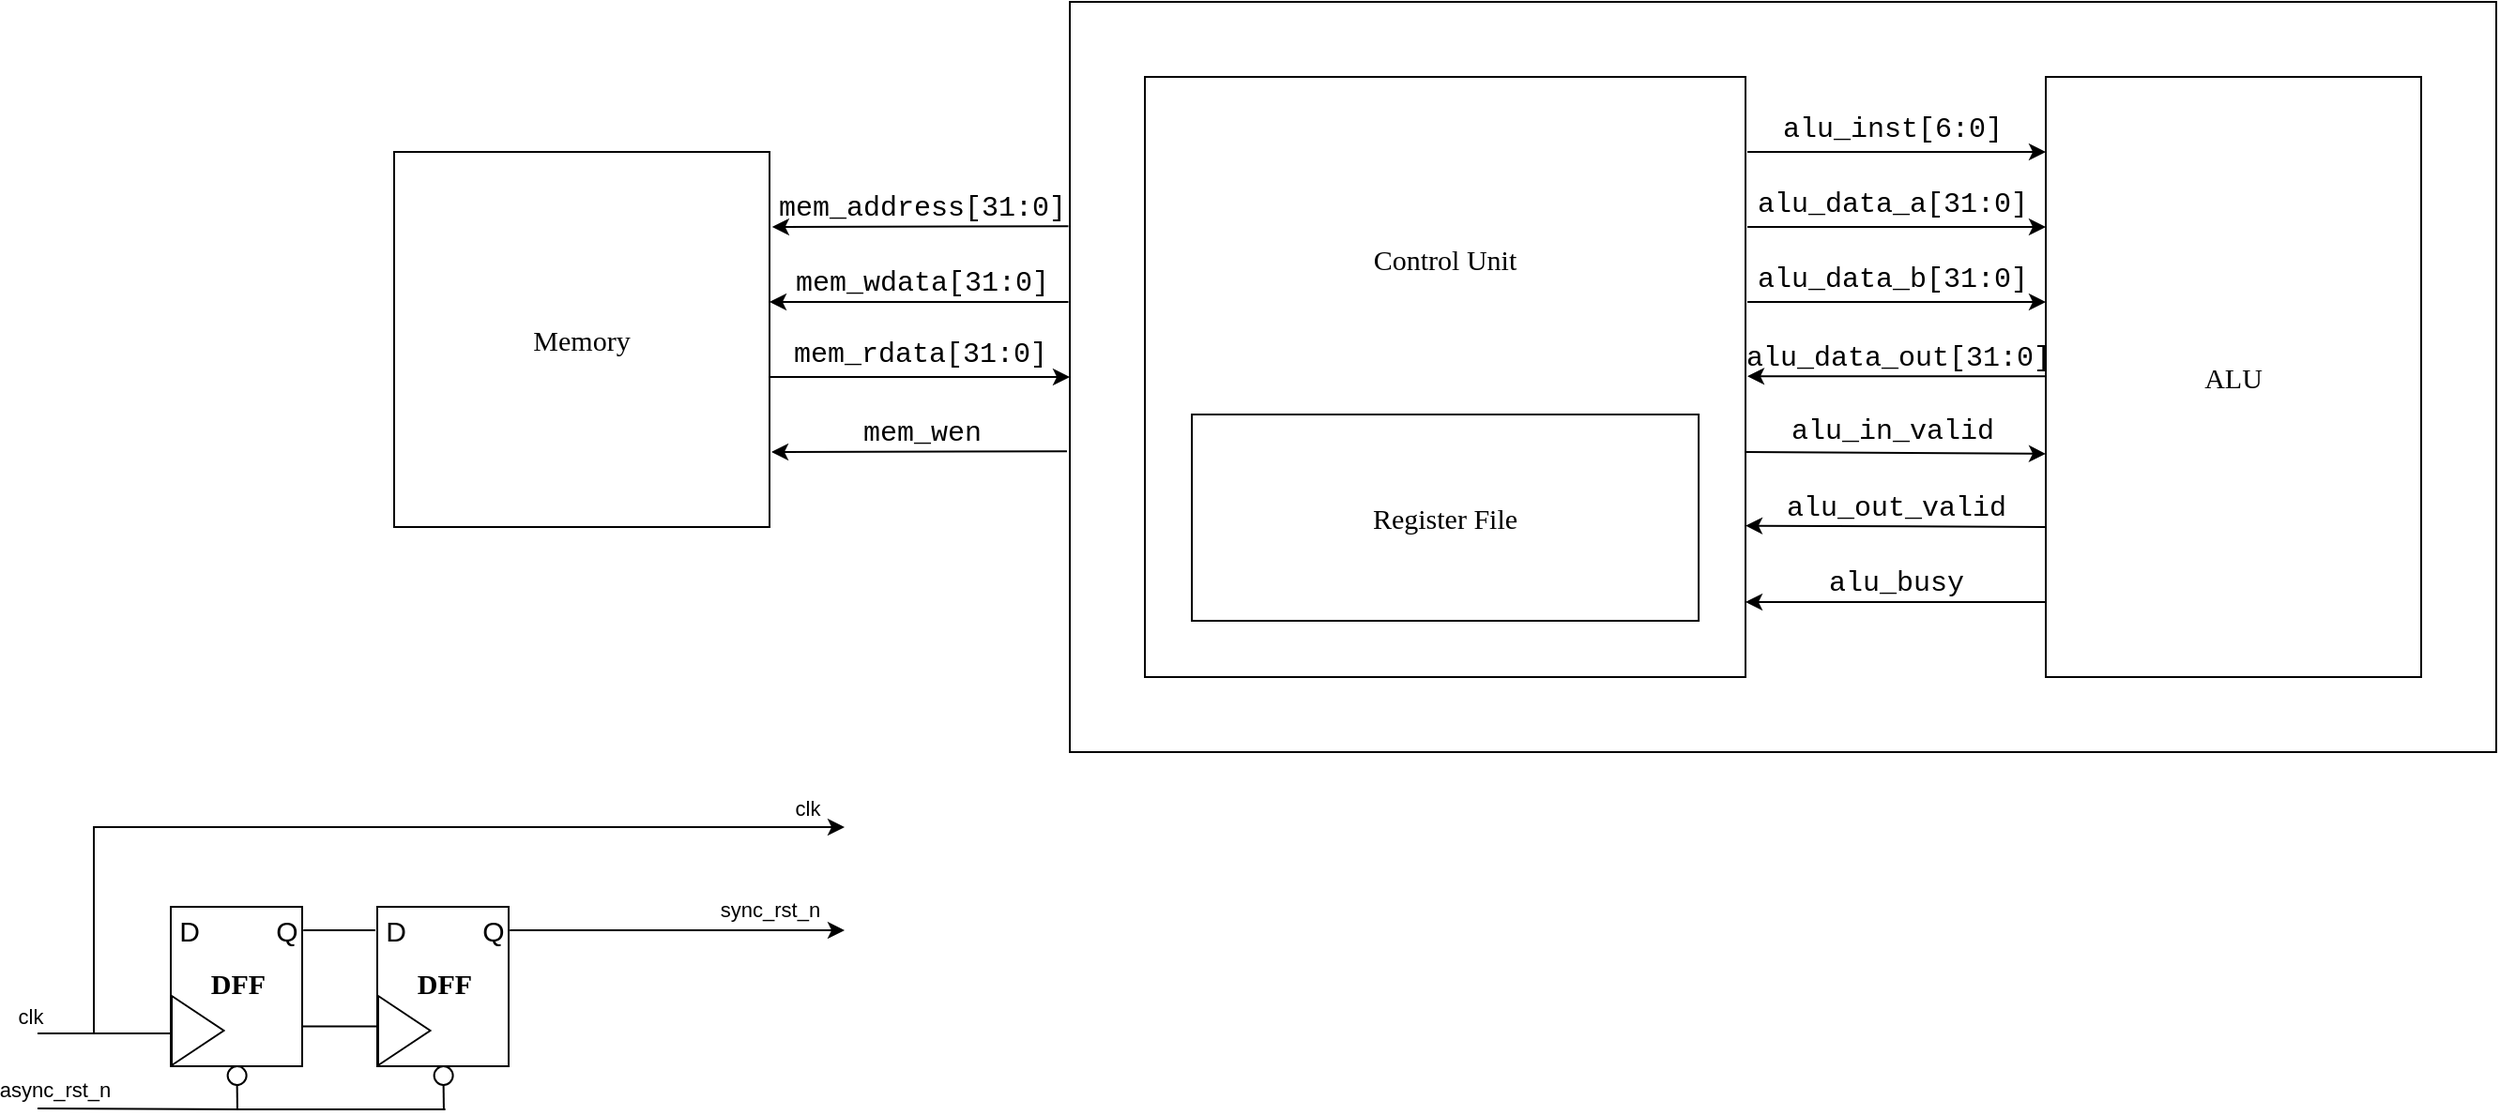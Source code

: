 <mxfile version="28.0.3" pages="2">
  <diagram name="Block Diagram" id="QcpKGnwwoArTGRbfNdWW">
    <mxGraphModel dx="2040" dy="675" grid="1" gridSize="10" guides="1" tooltips="1" connect="1" arrows="1" fold="1" page="1" pageScale="1" pageWidth="827" pageHeight="1169" math="0" shadow="0">
      <root>
        <mxCell id="0" />
        <mxCell id="1" parent="0" />
        <mxCell id="NwbfpjtBYrkbk4RMzC7q-35" value="" style="rounded=0;whiteSpace=wrap;html=1;fillColor=none;" vertex="1" parent="1">
          <mxGeometry x="-240" y="280" width="760" height="400" as="geometry" />
        </mxCell>
        <mxCell id="T2J0PPwgUDi-UGpcps89-8" value="&lt;font face=&quot;Times New Roman&quot; style=&quot;font-size: 15px;&quot;&gt;Memory&lt;/font&gt;" style="rounded=0;whiteSpace=wrap;html=1;fillColor=none;" vertex="1" parent="1">
          <mxGeometry x="-600" y="360" width="200" height="200" as="geometry" />
        </mxCell>
        <mxCell id="DY3-2yfPcZDpUx0qcLoC-1" value="&lt;font face=&quot;Times New Roman&quot; style=&quot;font-size: 15px;&quot;&gt;Control Uni&lt;/font&gt;&lt;span style=&quot;background-color: transparent; color: light-dark(rgb(0, 0, 0), rgb(255, 255, 255)); font-family: &amp;quot;Times New Roman&amp;quot;; font-size: 15px;&quot;&gt;t&lt;/span&gt;&lt;div&gt;&lt;span style=&quot;background-color: transparent; color: light-dark(rgb(0, 0, 0), rgb(255, 255, 255)); font-family: &amp;quot;Times New Roman&amp;quot;; font-size: 15px;&quot;&gt;&lt;br&gt;&lt;/span&gt;&lt;/div&gt;&lt;div&gt;&lt;span style=&quot;background-color: transparent; color: light-dark(rgb(0, 0, 0), rgb(255, 255, 255)); font-family: &amp;quot;Times New Roman&amp;quot;; font-size: 15px;&quot;&gt;&lt;br&gt;&lt;/span&gt;&lt;/div&gt;&lt;div&gt;&lt;span style=&quot;background-color: transparent; color: light-dark(rgb(0, 0, 0), rgb(255, 255, 255)); font-family: &amp;quot;Times New Roman&amp;quot;; font-size: 15px;&quot;&gt;&lt;br&gt;&lt;/span&gt;&lt;/div&gt;&lt;div&gt;&lt;span style=&quot;background-color: transparent; color: light-dark(rgb(0, 0, 0), rgb(255, 255, 255)); font-family: &amp;quot;Times New Roman&amp;quot;; font-size: 15px;&quot;&gt;&lt;br&gt;&lt;/span&gt;&lt;/div&gt;&lt;div&gt;&lt;span style=&quot;background-color: transparent; color: light-dark(rgb(0, 0, 0), rgb(255, 255, 255)); font-family: &amp;quot;Times New Roman&amp;quot;; font-size: 15px;&quot;&gt;&lt;br&gt;&lt;/span&gt;&lt;/div&gt;&lt;div&gt;&lt;span style=&quot;background-color: transparent; color: light-dark(rgb(0, 0, 0), rgb(255, 255, 255)); font-family: &amp;quot;Times New Roman&amp;quot;; font-size: 15px;&quot;&gt;&lt;br&gt;&lt;/span&gt;&lt;/div&gt;&lt;div&gt;&lt;span style=&quot;background-color: transparent; color: light-dark(rgb(0, 0, 0), rgb(255, 255, 255)); font-family: &amp;quot;Times New Roman&amp;quot;; font-size: 15px;&quot;&gt;&lt;br&gt;&lt;/span&gt;&lt;/div&gt;" style="rounded=0;whiteSpace=wrap;html=1;fillColor=none;" vertex="1" parent="1">
          <mxGeometry x="-200" y="320" width="320" height="320" as="geometry" />
        </mxCell>
        <mxCell id="DY3-2yfPcZDpUx0qcLoC-2" value="&lt;font face=&quot;Times New Roman&quot; style=&quot;font-size: 15px;&quot;&gt;Register File&lt;/font&gt;" style="rounded=0;whiteSpace=wrap;html=1;fillColor=none;" vertex="1" parent="1">
          <mxGeometry x="-174.96" y="500" width="270" height="110" as="geometry" />
        </mxCell>
        <mxCell id="DY3-2yfPcZDpUx0qcLoC-3" value="&lt;font face=&quot;Times New Roman&quot; style=&quot;font-size: 15px;&quot;&gt;ALU&lt;/font&gt;" style="rounded=0;whiteSpace=wrap;html=1;fillColor=none;" vertex="1" parent="1">
          <mxGeometry x="280" y="320" width="200" height="320" as="geometry" />
        </mxCell>
        <mxCell id="NwbfpjtBYrkbk4RMzC7q-1" value="" style="endArrow=classic;html=1;rounded=0;entryX=1.007;entryY=0.2;entryDx=0;entryDy=0;entryPerimeter=0;exitX=-0.001;exitY=0.299;exitDx=0;exitDy=0;exitPerimeter=0;" edge="1" parent="1" source="NwbfpjtBYrkbk4RMzC7q-35" target="T2J0PPwgUDi-UGpcps89-8">
          <mxGeometry width="50" height="50" relative="1" as="geometry">
            <mxPoint x="-250" y="410" as="sourcePoint" />
            <mxPoint x="-230" y="350" as="targetPoint" />
          </mxGeometry>
        </mxCell>
        <mxCell id="NwbfpjtBYrkbk4RMzC7q-2" value="mem_address[31:0]" style="edgeLabel;html=1;align=center;verticalAlign=middle;resizable=0;points=[];labelBackgroundColor=none;fontSize=15;fontFamily=Courier New;" vertex="1" connectable="0" parent="NwbfpjtBYrkbk4RMzC7q-1">
          <mxGeometry x="0.474" y="2" relative="1" as="geometry">
            <mxPoint x="38" y="-12" as="offset" />
          </mxGeometry>
        </mxCell>
        <mxCell id="NwbfpjtBYrkbk4RMzC7q-3" value="" style="endArrow=classic;html=1;rounded=0;entryX=1.007;entryY=0.2;entryDx=0;entryDy=0;entryPerimeter=0;exitX=-0.001;exitY=0.4;exitDx=0;exitDy=0;exitPerimeter=0;" edge="1" parent="1" source="NwbfpjtBYrkbk4RMzC7q-35">
          <mxGeometry width="50" height="50" relative="1" as="geometry">
            <mxPoint x="-281" y="440" as="sourcePoint" />
            <mxPoint x="-400" y="440" as="targetPoint" />
          </mxGeometry>
        </mxCell>
        <mxCell id="NwbfpjtBYrkbk4RMzC7q-4" value="mem_wdata[31:0]" style="edgeLabel;html=1;align=center;verticalAlign=middle;resizable=0;points=[];labelBackgroundColor=none;fontSize=15;fontFamily=Courier New;" vertex="1" connectable="0" parent="NwbfpjtBYrkbk4RMzC7q-3">
          <mxGeometry x="0.474" y="2" relative="1" as="geometry">
            <mxPoint x="39" y="-12" as="offset" />
          </mxGeometry>
        </mxCell>
        <mxCell id="NwbfpjtBYrkbk4RMzC7q-5" value="" style="endArrow=classic;html=1;rounded=0;entryX=0;entryY=0.5;entryDx=0;entryDy=0;" edge="1" parent="1" target="NwbfpjtBYrkbk4RMzC7q-35">
          <mxGeometry width="50" height="50" relative="1" as="geometry">
            <mxPoint x="-400" y="480" as="sourcePoint" />
            <mxPoint x="-281" y="480" as="targetPoint" />
          </mxGeometry>
        </mxCell>
        <mxCell id="NwbfpjtBYrkbk4RMzC7q-6" value="mem_rdata[31:0]" style="edgeLabel;html=1;align=center;verticalAlign=middle;resizable=0;points=[];labelBackgroundColor=none;fontSize=15;fontFamily=Courier New;" vertex="1" connectable="0" parent="NwbfpjtBYrkbk4RMzC7q-5">
          <mxGeometry x="0.474" y="2" relative="1" as="geometry">
            <mxPoint x="-38" y="-10" as="offset" />
          </mxGeometry>
        </mxCell>
        <mxCell id="NwbfpjtBYrkbk4RMzC7q-7" value="" style="endArrow=classic;html=1;rounded=0;entryX=1.007;entryY=0.2;entryDx=0;entryDy=0;entryPerimeter=0;exitX=-0.002;exitY=0.599;exitDx=0;exitDy=0;exitPerimeter=0;" edge="1" parent="1" source="NwbfpjtBYrkbk4RMzC7q-35">
          <mxGeometry width="50" height="50" relative="1" as="geometry">
            <mxPoint x="-250" y="520" as="sourcePoint" />
            <mxPoint x="-399" y="520" as="targetPoint" />
          </mxGeometry>
        </mxCell>
        <mxCell id="NwbfpjtBYrkbk4RMzC7q-8" value="mem_wen" style="edgeLabel;html=1;align=center;verticalAlign=middle;resizable=0;points=[];labelBackgroundColor=none;fontSize=15;fontFamily=Courier New;" vertex="1" connectable="0" parent="NwbfpjtBYrkbk4RMzC7q-7">
          <mxGeometry x="0.474" y="2" relative="1" as="geometry">
            <mxPoint x="38" y="-12" as="offset" />
          </mxGeometry>
        </mxCell>
        <mxCell id="NwbfpjtBYrkbk4RMzC7q-14" value="" style="endArrow=classic;html=1;rounded=0;entryX=0;entryY=0.5;entryDx=0;entryDy=0;" edge="1" parent="1">
          <mxGeometry width="50" height="50" relative="1" as="geometry">
            <mxPoint x="120" y="520" as="sourcePoint" />
            <mxPoint x="280" y="520.95" as="targetPoint" />
          </mxGeometry>
        </mxCell>
        <mxCell id="NwbfpjtBYrkbk4RMzC7q-15" value="alu_in_valid" style="edgeLabel;html=1;align=center;verticalAlign=middle;resizable=0;points=[];labelBackgroundColor=none;fontSize=15;fontFamily=Courier New;" vertex="1" connectable="0" parent="NwbfpjtBYrkbk4RMzC7q-14">
          <mxGeometry x="0.474" y="2" relative="1" as="geometry">
            <mxPoint x="-40" y="-10" as="offset" />
          </mxGeometry>
        </mxCell>
        <mxCell id="NwbfpjtBYrkbk4RMzC7q-16" value="" style="endArrow=classic;html=1;rounded=0;entryX=1.007;entryY=0.2;entryDx=0;entryDy=0;entryPerimeter=0;exitX=0;exitY=0.622;exitDx=0;exitDy=0;exitPerimeter=0;" edge="1" parent="1">
          <mxGeometry width="50" height="50" relative="1" as="geometry">
            <mxPoint x="280" y="479.6" as="sourcePoint" />
            <mxPoint x="121" y="479.61" as="targetPoint" />
          </mxGeometry>
        </mxCell>
        <mxCell id="NwbfpjtBYrkbk4RMzC7q-17" value="alu_data_out[31:0]" style="edgeLabel;html=1;align=center;verticalAlign=middle;resizable=0;points=[];labelBackgroundColor=none;fontSize=15;fontFamily=Courier New;" vertex="1" connectable="0" parent="NwbfpjtBYrkbk4RMzC7q-16">
          <mxGeometry x="0.474" y="2" relative="1" as="geometry">
            <mxPoint x="38" y="-12" as="offset" />
          </mxGeometry>
        </mxCell>
        <mxCell id="NwbfpjtBYrkbk4RMzC7q-18" value="" style="endArrow=classic;html=1;rounded=0;entryX=0;entryY=0.125;entryDx=0;entryDy=0;entryPerimeter=0;" edge="1" parent="1" target="DY3-2yfPcZDpUx0qcLoC-3">
          <mxGeometry width="50" height="50" relative="1" as="geometry">
            <mxPoint x="121" y="360" as="sourcePoint" />
            <mxPoint x="240" y="360" as="targetPoint" />
          </mxGeometry>
        </mxCell>
        <mxCell id="NwbfpjtBYrkbk4RMzC7q-19" value="alu_inst[6:0]" style="edgeLabel;html=1;align=center;verticalAlign=middle;resizable=0;points=[];labelBackgroundColor=none;fontSize=15;fontFamily=Courier New;" vertex="1" connectable="0" parent="NwbfpjtBYrkbk4RMzC7q-18">
          <mxGeometry x="0.474" y="2" relative="1" as="geometry">
            <mxPoint x="-40" y="-10" as="offset" />
          </mxGeometry>
        </mxCell>
        <mxCell id="NwbfpjtBYrkbk4RMzC7q-23" value="" style="endArrow=classic;html=1;rounded=0;entryX=0;entryY=0.25;entryDx=0;entryDy=0;" edge="1" parent="1" target="DY3-2yfPcZDpUx0qcLoC-3">
          <mxGeometry width="50" height="50" relative="1" as="geometry">
            <mxPoint x="121" y="400" as="sourcePoint" />
            <mxPoint x="240" y="400" as="targetPoint" />
          </mxGeometry>
        </mxCell>
        <mxCell id="NwbfpjtBYrkbk4RMzC7q-24" value="alu_data_a[31:0]" style="edgeLabel;html=1;align=center;verticalAlign=middle;resizable=0;points=[];labelBackgroundColor=none;fontSize=15;fontFamily=Courier New;" vertex="1" connectable="0" parent="NwbfpjtBYrkbk4RMzC7q-23">
          <mxGeometry x="0.474" y="2" relative="1" as="geometry">
            <mxPoint x="-40" y="-10" as="offset" />
          </mxGeometry>
        </mxCell>
        <mxCell id="NwbfpjtBYrkbk4RMzC7q-25" value="" style="endArrow=classic;html=1;rounded=0;entryX=0;entryY=0.375;entryDx=0;entryDy=0;entryPerimeter=0;" edge="1" parent="1" target="DY3-2yfPcZDpUx0qcLoC-3">
          <mxGeometry width="50" height="50" relative="1" as="geometry">
            <mxPoint x="121" y="440" as="sourcePoint" />
            <mxPoint x="240" y="440" as="targetPoint" />
          </mxGeometry>
        </mxCell>
        <mxCell id="NwbfpjtBYrkbk4RMzC7q-26" value="alu_data_b[31:0]" style="edgeLabel;html=1;align=center;verticalAlign=middle;resizable=0;points=[];labelBackgroundColor=none;fontSize=15;fontFamily=Courier New;" vertex="1" connectable="0" parent="NwbfpjtBYrkbk4RMzC7q-25">
          <mxGeometry x="0.474" y="2" relative="1" as="geometry">
            <mxPoint x="-40" y="-10" as="offset" />
          </mxGeometry>
        </mxCell>
        <mxCell id="NwbfpjtBYrkbk4RMzC7q-29" value="" style="endArrow=classic;html=1;rounded=0;entryX=1.007;entryY=0.2;entryDx=0;entryDy=0;entryPerimeter=0;exitX=0;exitY=0.75;exitDx=0;exitDy=0;" edge="1" parent="1" source="DY3-2yfPcZDpUx0qcLoC-3">
          <mxGeometry width="50" height="50" relative="1" as="geometry">
            <mxPoint x="239" y="559.31" as="sourcePoint" />
            <mxPoint x="120" y="559.31" as="targetPoint" />
          </mxGeometry>
        </mxCell>
        <mxCell id="NwbfpjtBYrkbk4RMzC7q-30" value="alu_out_valid" style="edgeLabel;html=1;align=center;verticalAlign=middle;resizable=0;points=[];labelBackgroundColor=none;fontSize=15;fontFamily=Courier New;" vertex="1" connectable="0" parent="NwbfpjtBYrkbk4RMzC7q-29">
          <mxGeometry x="0.474" y="2" relative="1" as="geometry">
            <mxPoint x="38" y="-12" as="offset" />
          </mxGeometry>
        </mxCell>
        <mxCell id="NwbfpjtBYrkbk4RMzC7q-31" value="" style="endArrow=classic;html=1;rounded=0;entryX=1.007;entryY=0.2;entryDx=0;entryDy=0;entryPerimeter=0;exitX=0;exitY=0.875;exitDx=0;exitDy=0;exitPerimeter=0;" edge="1" parent="1" source="DY3-2yfPcZDpUx0qcLoC-3">
          <mxGeometry width="50" height="50" relative="1" as="geometry">
            <mxPoint x="239" y="600" as="sourcePoint" />
            <mxPoint x="120" y="600" as="targetPoint" />
          </mxGeometry>
        </mxCell>
        <mxCell id="NwbfpjtBYrkbk4RMzC7q-32" value="alu_busy" style="edgeLabel;html=1;align=center;verticalAlign=middle;resizable=0;points=[];labelBackgroundColor=none;fontSize=15;fontFamily=Courier New;" vertex="1" connectable="0" parent="NwbfpjtBYrkbk4RMzC7q-31">
          <mxGeometry x="0.474" y="2" relative="1" as="geometry">
            <mxPoint x="38" y="-12" as="offset" />
          </mxGeometry>
        </mxCell>
        <mxCell id="NwbfpjtBYrkbk4RMzC7q-41" value="" style="group" vertex="1" connectable="0" parent="1">
          <mxGeometry x="-719" y="760" width="70.62" height="87.5" as="geometry" />
        </mxCell>
        <mxCell id="NwbfpjtBYrkbk4RMzC7q-36" value="" style="rounded=0;whiteSpace=wrap;html=1;rotation=90;fillColor=none;" vertex="1" parent="NwbfpjtBYrkbk4RMzC7q-41">
          <mxGeometry x="-7.5" y="10" width="85" height="70" as="geometry" />
        </mxCell>
        <mxCell id="NwbfpjtBYrkbk4RMzC7q-65" style="edgeStyle=orthogonalEdgeStyle;rounded=0;orthogonalLoop=1;jettySize=auto;html=1;exitX=0;exitY=0.5;exitDx=0;exitDy=0;" edge="1" parent="NwbfpjtBYrkbk4RMzC7q-41" source="NwbfpjtBYrkbk4RMzC7q-37">
          <mxGeometry relative="1" as="geometry">
            <mxPoint x="359" y="-40" as="targetPoint" />
            <Array as="points">
              <mxPoint x="1" y="70" />
              <mxPoint x="-41" y="70" />
              <mxPoint x="-41" y="-40" />
            </Array>
          </mxGeometry>
        </mxCell>
        <mxCell id="NwbfpjtBYrkbk4RMzC7q-66" value="clk" style="edgeLabel;html=1;align=center;verticalAlign=middle;resizable=0;points=[];labelBackgroundColor=none;" vertex="1" connectable="0" parent="NwbfpjtBYrkbk4RMzC7q-65">
          <mxGeometry x="0.959" y="-2" relative="1" as="geometry">
            <mxPoint x="-9" y="-12" as="offset" />
          </mxGeometry>
        </mxCell>
        <mxCell id="NwbfpjtBYrkbk4RMzC7q-37" value="" style="triangle;whiteSpace=wrap;html=1;fillColor=none;" vertex="1" parent="NwbfpjtBYrkbk4RMzC7q-41">
          <mxGeometry x="0.5" y="50" width="27.75" height="37" as="geometry" />
        </mxCell>
        <mxCell id="NwbfpjtBYrkbk4RMzC7q-38" value="D" style="text;html=1;align=center;verticalAlign=middle;whiteSpace=wrap;rounded=0;fontSize=15;" vertex="1" parent="NwbfpjtBYrkbk4RMzC7q-41">
          <mxGeometry x="0.5" width="18.12" height="30" as="geometry" />
        </mxCell>
        <mxCell id="NwbfpjtBYrkbk4RMzC7q-39" value="Q" style="text;html=1;align=center;verticalAlign=middle;whiteSpace=wrap;rounded=0;fontSize=15;" vertex="1" parent="NwbfpjtBYrkbk4RMzC7q-41">
          <mxGeometry x="52.5" width="18.12" height="30" as="geometry" />
        </mxCell>
        <mxCell id="NwbfpjtBYrkbk4RMzC7q-40" value="&lt;h4&gt;&lt;font face=&quot;Times New Roman&quot;&gt;DFF&lt;/font&gt;&lt;/h4&gt;" style="text;html=1;align=center;verticalAlign=middle;whiteSpace=wrap;rounded=0;fontSize=15;" vertex="1" parent="NwbfpjtBYrkbk4RMzC7q-41">
          <mxGeometry x="26.94" y="28" width="18.12" height="30" as="geometry" />
        </mxCell>
        <mxCell id="NwbfpjtBYrkbk4RMzC7q-56" style="edgeStyle=orthogonalEdgeStyle;rounded=0;orthogonalLoop=1;jettySize=auto;html=1;exitX=0.5;exitY=1;exitDx=0;exitDy=0;endArrow=none;endFill=0;" edge="1" parent="1" source="NwbfpjtBYrkbk4RMzC7q-43">
          <mxGeometry relative="1" as="geometry">
            <mxPoint x="-683.538" y="870" as="targetPoint" />
          </mxGeometry>
        </mxCell>
        <mxCell id="NwbfpjtBYrkbk4RMzC7q-43" value="" style="ellipse;whiteSpace=wrap;html=1;aspect=fixed;fillColor=none;" vertex="1" parent="1">
          <mxGeometry x="-688.69" y="847.5" width="10" height="10" as="geometry" />
        </mxCell>
        <mxCell id="NwbfpjtBYrkbk4RMzC7q-44" value="" style="group" vertex="1" connectable="0" parent="1">
          <mxGeometry x="-609" y="760" width="70.62" height="87.5" as="geometry" />
        </mxCell>
        <mxCell id="NwbfpjtBYrkbk4RMzC7q-45" value="" style="rounded=0;whiteSpace=wrap;html=1;rotation=90;fillColor=none;" vertex="1" parent="NwbfpjtBYrkbk4RMzC7q-44">
          <mxGeometry x="-7.5" y="10" width="85" height="70" as="geometry" />
        </mxCell>
        <mxCell id="NwbfpjtBYrkbk4RMzC7q-46" value="" style="triangle;whiteSpace=wrap;html=1;fillColor=none;" vertex="1" parent="NwbfpjtBYrkbk4RMzC7q-44">
          <mxGeometry x="0.5" y="50" width="27.75" height="37" as="geometry" />
        </mxCell>
        <mxCell id="NwbfpjtBYrkbk4RMzC7q-47" value="D" style="text;html=1;align=center;verticalAlign=middle;whiteSpace=wrap;rounded=0;fontSize=15;" vertex="1" parent="NwbfpjtBYrkbk4RMzC7q-44">
          <mxGeometry x="0.5" width="18.12" height="30" as="geometry" />
        </mxCell>
        <mxCell id="NwbfpjtBYrkbk4RMzC7q-63" style="edgeStyle=orthogonalEdgeStyle;rounded=0;orthogonalLoop=1;jettySize=auto;html=1;exitX=1;exitY=0.5;exitDx=0;exitDy=0;" edge="1" parent="NwbfpjtBYrkbk4RMzC7q-44" source="NwbfpjtBYrkbk4RMzC7q-48">
          <mxGeometry relative="1" as="geometry">
            <mxPoint x="249" y="15" as="targetPoint" />
          </mxGeometry>
        </mxCell>
        <mxCell id="NwbfpjtBYrkbk4RMzC7q-67" value="sync_rst_n" style="edgeLabel;html=1;align=center;verticalAlign=middle;resizable=0;points=[];" vertex="1" connectable="0" parent="NwbfpjtBYrkbk4RMzC7q-63">
          <mxGeometry x="0.822" y="-1" relative="1" as="geometry">
            <mxPoint x="-24" y="-12" as="offset" />
          </mxGeometry>
        </mxCell>
        <mxCell id="NwbfpjtBYrkbk4RMzC7q-48" value="Q" style="text;html=1;align=center;verticalAlign=middle;whiteSpace=wrap;rounded=0;fontSize=15;" vertex="1" parent="NwbfpjtBYrkbk4RMzC7q-44">
          <mxGeometry x="52.5" width="18.12" height="30" as="geometry" />
        </mxCell>
        <mxCell id="NwbfpjtBYrkbk4RMzC7q-49" value="&lt;h4&gt;&lt;font face=&quot;Times New Roman&quot;&gt;DFF&lt;/font&gt;&lt;/h4&gt;" style="text;html=1;align=center;verticalAlign=middle;whiteSpace=wrap;rounded=0;fontSize=15;" vertex="1" parent="NwbfpjtBYrkbk4RMzC7q-44">
          <mxGeometry x="26.94" y="28" width="18.12" height="30" as="geometry" />
        </mxCell>
        <mxCell id="NwbfpjtBYrkbk4RMzC7q-57" style="edgeStyle=orthogonalEdgeStyle;rounded=0;orthogonalLoop=1;jettySize=auto;html=1;exitX=0.5;exitY=1;exitDx=0;exitDy=0;endArrow=none;endFill=0;" edge="1" parent="1" source="NwbfpjtBYrkbk4RMzC7q-50">
          <mxGeometry relative="1" as="geometry">
            <mxPoint x="-573.538" y="870" as="targetPoint" />
          </mxGeometry>
        </mxCell>
        <mxCell id="NwbfpjtBYrkbk4RMzC7q-50" value="" style="ellipse;whiteSpace=wrap;html=1;aspect=fixed;fillColor=none;" vertex="1" parent="1">
          <mxGeometry x="-578.69" y="847.5" width="10" height="10" as="geometry" />
        </mxCell>
        <mxCell id="NwbfpjtBYrkbk4RMzC7q-55" value="" style="endArrow=none;html=1;rounded=0;edgeStyle=orthogonalEdgeStyle;" edge="1" parent="1">
          <mxGeometry width="50" height="50" relative="1" as="geometry">
            <mxPoint x="-790" y="870" as="sourcePoint" />
            <mxPoint x="-572.69" y="870.5" as="targetPoint" />
          </mxGeometry>
        </mxCell>
        <mxCell id="NwbfpjtBYrkbk4RMzC7q-58" value="async_rst_n" style="edgeLabel;html=1;align=center;verticalAlign=middle;resizable=0;points=[];labelBackgroundColor=none;" vertex="1" connectable="0" parent="NwbfpjtBYrkbk4RMzC7q-55">
          <mxGeometry x="-0.918" y="1" relative="1" as="geometry">
            <mxPoint y="-9" as="offset" />
          </mxGeometry>
        </mxCell>
        <mxCell id="NwbfpjtBYrkbk4RMzC7q-59" value="" style="endArrow=none;html=1;rounded=0;edgeStyle=orthogonalEdgeStyle;" edge="1" parent="1">
          <mxGeometry width="50" height="50" relative="1" as="geometry">
            <mxPoint x="-790" y="830" as="sourcePoint" />
            <mxPoint x="-719" y="830" as="targetPoint" />
          </mxGeometry>
        </mxCell>
        <mxCell id="NwbfpjtBYrkbk4RMzC7q-60" value="clk" style="edgeLabel;html=1;align=center;verticalAlign=middle;resizable=0;points=[];labelBackgroundColor=none;" vertex="1" connectable="0" parent="1">
          <mxGeometry x="-780" y="824" as="geometry">
            <mxPoint x="-14" y="-3" as="offset" />
          </mxGeometry>
        </mxCell>
        <mxCell id="NwbfpjtBYrkbk4RMzC7q-61" style="edgeStyle=orthogonalEdgeStyle;rounded=0;orthogonalLoop=1;jettySize=auto;html=1;exitX=0.75;exitY=0;exitDx=0;exitDy=0;entryX=0.75;entryY=1;entryDx=0;entryDy=0;endArrow=none;endFill=0;" edge="1" parent="1" source="NwbfpjtBYrkbk4RMzC7q-36" target="NwbfpjtBYrkbk4RMzC7q-45">
          <mxGeometry relative="1" as="geometry" />
        </mxCell>
        <mxCell id="NwbfpjtBYrkbk4RMzC7q-62" style="edgeStyle=orthogonalEdgeStyle;rounded=0;orthogonalLoop=1;jettySize=auto;html=1;exitX=1;exitY=0.5;exitDx=0;exitDy=0;entryX=0.147;entryY=1.014;entryDx=0;entryDy=0;entryPerimeter=0;endArrow=none;endFill=0;" edge="1" parent="1" source="NwbfpjtBYrkbk4RMzC7q-39" target="NwbfpjtBYrkbk4RMzC7q-45">
          <mxGeometry relative="1" as="geometry" />
        </mxCell>
      </root>
    </mxGraphModel>
  </diagram>
  <diagram id="YdFdFTzh-wO8qXKjnOhe" name="FSM">
    <mxGraphModel dx="1040" dy="579" grid="1" gridSize="10" guides="1" tooltips="1" connect="1" arrows="1" fold="1" page="1" pageScale="1" pageWidth="827" pageHeight="1169" math="0" shadow="0">
      <root>
        <mxCell id="0" />
        <mxCell id="1" parent="0" />
        <mxCell id="-ygLpQbhql7R3lfaQS4p-1" value="&lt;b&gt;&lt;font style=&quot;font-size: 15px;&quot; face=&quot;Times New Roman&quot;&gt;Instruction Fetch&lt;/font&gt;&lt;/b&gt;" style="ellipse;whiteSpace=wrap;html=1;aspect=fixed;" vertex="1" parent="1">
          <mxGeometry x="330" y="90" width="140" height="140" as="geometry" />
        </mxCell>
        <mxCell id="-ygLpQbhql7R3lfaQS4p-4" value="" style="endArrow=classic;html=1;rounded=0;" edge="1" parent="1">
          <mxGeometry width="50" height="50" relative="1" as="geometry">
            <mxPoint x="470" y="230" as="sourcePoint" />
            <mxPoint x="570" y="370" as="targetPoint" />
          </mxGeometry>
        </mxCell>
        <mxCell id="-ygLpQbhql7R3lfaQS4p-5" value="&lt;b&gt;&lt;font style=&quot;font-size: 15px;&quot; face=&quot;Times New Roman&quot;&gt;Instruction Decode&lt;/font&gt;&lt;/b&gt;" style="ellipse;whiteSpace=wrap;html=1;aspect=fixed;" vertex="1" parent="1">
          <mxGeometry x="570" y="370" width="140" height="140" as="geometry" />
        </mxCell>
        <mxCell id="-ygLpQbhql7R3lfaQS4p-6" value="&lt;b&gt;&lt;font style=&quot;font-size: 15px;&quot; face=&quot;Times New Roman&quot;&gt;CPU Execution&lt;/font&gt;&lt;/b&gt;" style="ellipse;whiteSpace=wrap;html=1;aspect=fixed;" vertex="1" parent="1">
          <mxGeometry x="90" y="370" width="140" height="140" as="geometry" />
        </mxCell>
        <mxCell id="-ygLpQbhql7R3lfaQS4p-7" value="" style="endArrow=classic;html=1;rounded=0;" edge="1" parent="1">
          <mxGeometry width="50" height="50" relative="1" as="geometry">
            <mxPoint x="540" y="440" as="sourcePoint" />
            <mxPoint x="260" y="440" as="targetPoint" />
          </mxGeometry>
        </mxCell>
      </root>
    </mxGraphModel>
  </diagram>
</mxfile>
